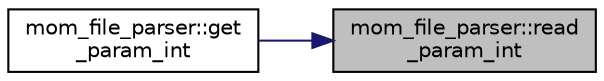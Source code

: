 digraph "mom_file_parser::read_param_int"
{
 // INTERACTIVE_SVG=YES
 // LATEX_PDF_SIZE
  edge [fontname="Helvetica",fontsize="10",labelfontname="Helvetica",labelfontsize="10"];
  node [fontname="Helvetica",fontsize="10",shape=record];
  rankdir="RL";
  Node1 [label="mom_file_parser::read\l_param_int",height=0.2,width=0.4,color="black", fillcolor="grey75", style="filled", fontcolor="black",tooltip="This subroutine reads the value of an integer model parameter from a parameter file."];
  Node1 -> Node2 [dir="back",color="midnightblue",fontsize="10",style="solid",fontname="Helvetica"];
  Node2 [label="mom_file_parser::get\l_param_int",height=0.2,width=0.4,color="black", fillcolor="white", style="filled",URL="$namespacemom__file__parser.html#ac9428b418b2382019d418c0e30c97734",tooltip="This subroutine reads the value of an integer model parameter from a parameter file and logs it in do..."];
}
